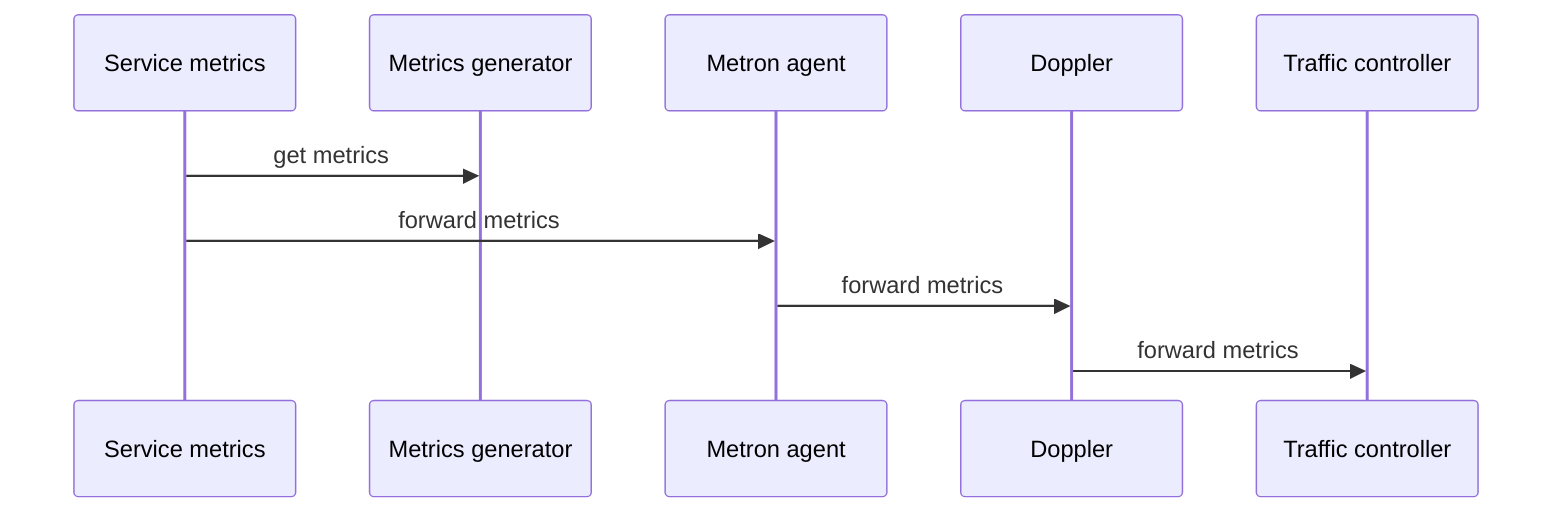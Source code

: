 sequenceDiagram
  Service metrics->> Metrics generator: get metrics
  Service metrics->> Metron agent: forward metrics
  Metron agent->> Doppler: forward metrics
  Doppler->> Traffic controller: forward metrics